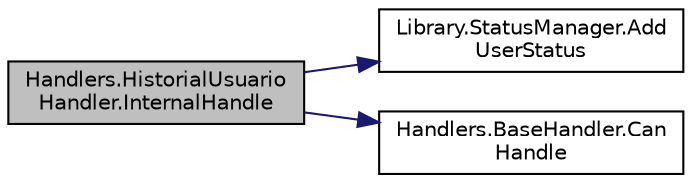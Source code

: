 digraph "Handlers.HistorialUsuarioHandler.InternalHandle"
{
 // INTERACTIVE_SVG=YES
 // LATEX_PDF_SIZE
  edge [fontname="Helvetica",fontsize="10",labelfontname="Helvetica",labelfontsize="10"];
  node [fontname="Helvetica",fontsize="10",shape=record];
  rankdir="LR";
  Node1 [label="Handlers.HistorialUsuario\lHandler.InternalHandle",height=0.2,width=0.4,color="black", fillcolor="grey75", style="filled", fontcolor="black",tooltip="Procesa el mensaje \"/historialDesde\" y retorna true; retorna false en caso contrario."];
  Node1 -> Node2 [color="midnightblue",fontsize="10",style="solid",fontname="Helvetica"];
  Node2 [label="Library.StatusManager.Add\lUserStatus",height=0.2,width=0.4,color="black", fillcolor="white", style="filled",URL="$classLibrary_1_1StatusManager.html#abb91934f9999172a33c7c3f6bcd75196",tooltip="Añade el status del usuario al diccionario."];
  Node1 -> Node3 [color="midnightblue",fontsize="10",style="solid",fontname="Helvetica"];
  Node3 [label="Handlers.BaseHandler.Can\lHandle",height=0.2,width=0.4,color="black", fillcolor="white", style="filled",URL="$classHandlers_1_1BaseHandler.html#a01de32372e80b2d11fecdb9ea45f758e",tooltip="Determina si este \"handler\" puede procesar el mensaje. En la clase base se utiliza el array BaseHandl..."];
}
